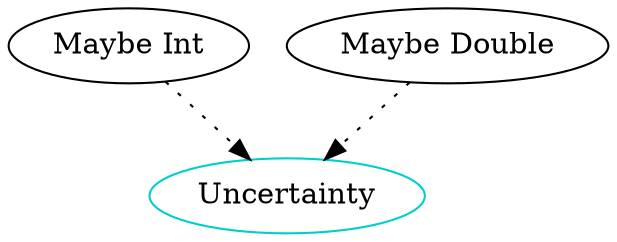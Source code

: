 digraph uncertainty {

    MaybeInt -> Uncertainty [style="dotted"];
    MaybeDouble -> Uncertainty [style="dotted"];

    /* definitions for each type component */
	Uncertainty 	    [shape=oval, color=cyan3, label="Uncertainty"];
    MaybeInt 	    [shape=oval, color=black, label="Maybe Int"];
    MaybeDouble 	    [shape=oval, color=black, label="Maybe Double"];
}

/* dot -Tpng sample.dot -o sample.png */
